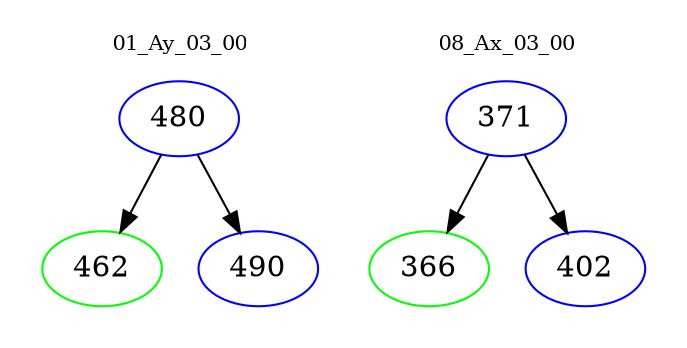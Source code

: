 digraph{
subgraph cluster_0 {
color = white
label = "01_Ay_03_00";
fontsize=10;
T0_480 [label="480", color="blue"]
T0_480 -> T0_462 [color="black"]
T0_462 [label="462", color="green"]
T0_480 -> T0_490 [color="black"]
T0_490 [label="490", color="blue"]
}
subgraph cluster_1 {
color = white
label = "08_Ax_03_00";
fontsize=10;
T1_371 [label="371", color="blue"]
T1_371 -> T1_366 [color="black"]
T1_366 [label="366", color="green"]
T1_371 -> T1_402 [color="black"]
T1_402 [label="402", color="blue"]
}
}
